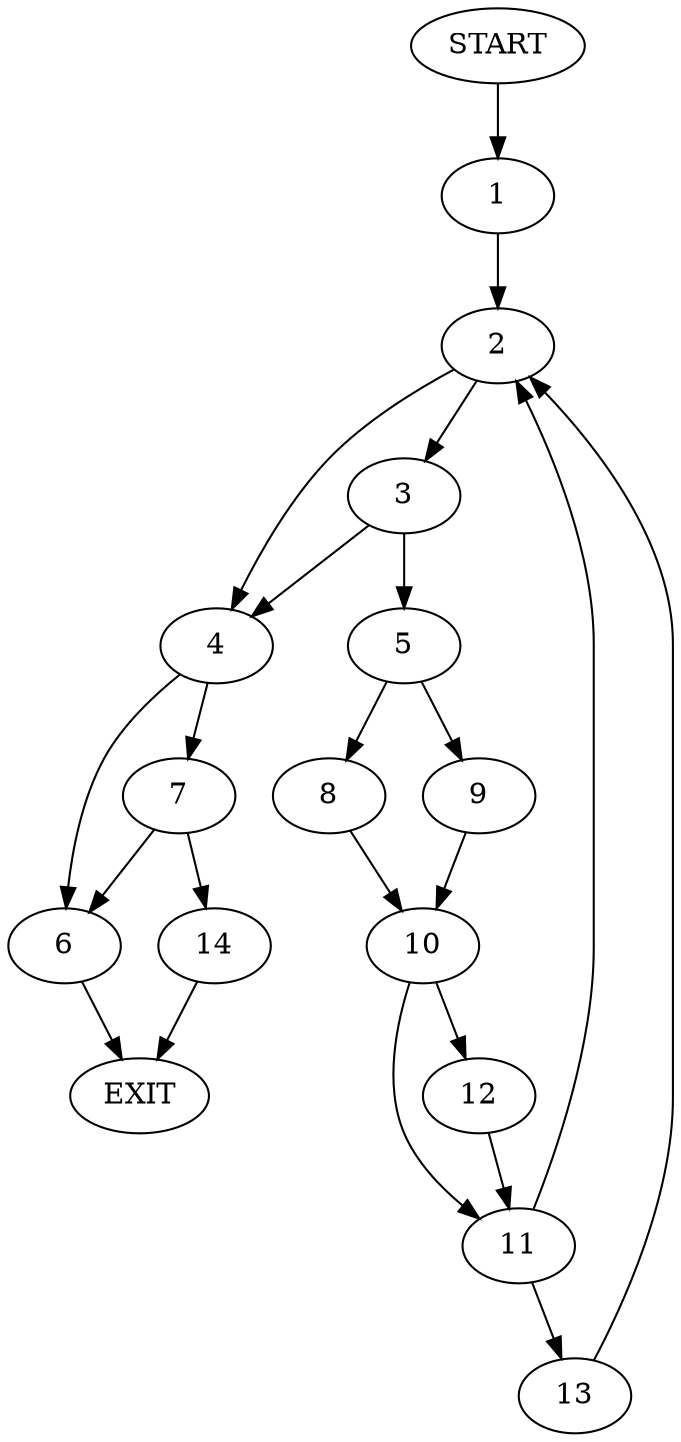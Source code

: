 digraph {
0 [label="START"]
15 [label="EXIT"]
0 -> 1
1 -> 2
2 -> 3
2 -> 4
3 -> 5
3 -> 4
4 -> 6
4 -> 7
5 -> 8
5 -> 9
8 -> 10
9 -> 10
10 -> 11
10 -> 12
12 -> 11
11 -> 13
11 -> 2
13 -> 2
7 -> 6
7 -> 14
6 -> 15
14 -> 15
}
